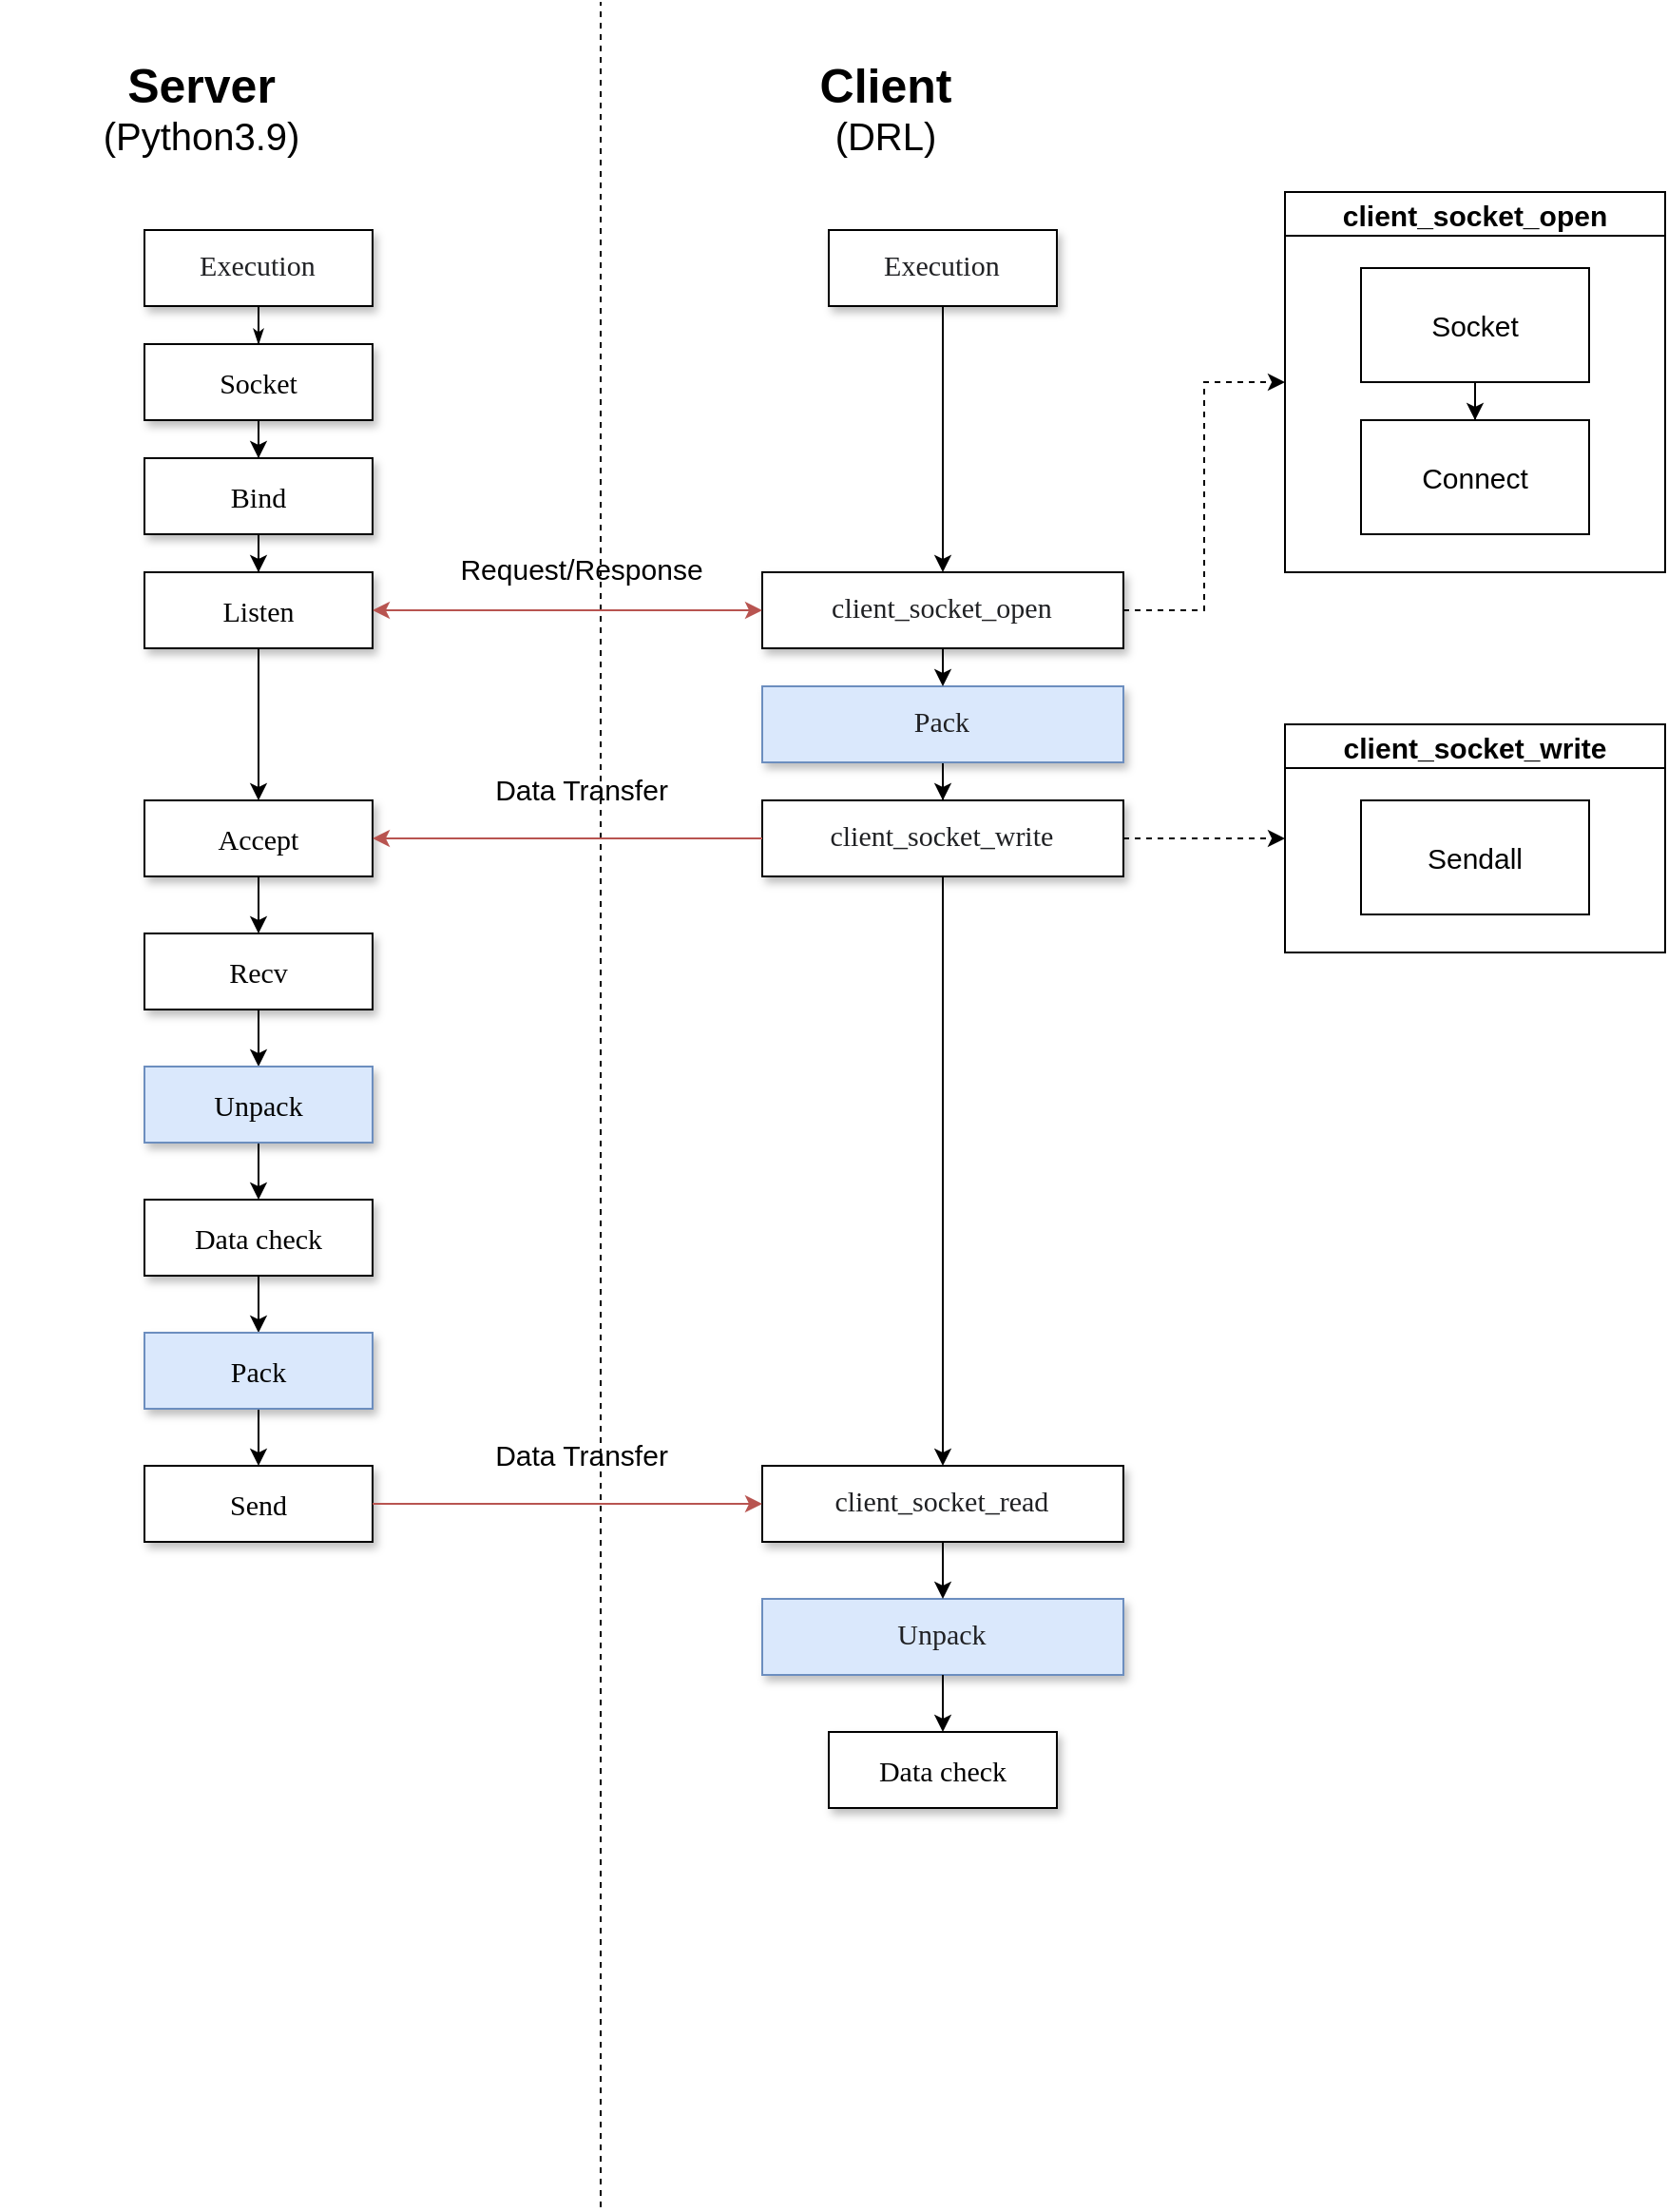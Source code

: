 <mxfile version="18.0.3" type="github">
  <diagram name="Page-1" id="edf60f1a-56cd-e834-aa8a-f176f3a09ee4">
    <mxGraphModel dx="1245" dy="873" grid="1" gridSize="10" guides="1" tooltips="1" connect="1" arrows="1" fold="1" page="1" pageScale="1" pageWidth="1400" pageHeight="850" background="none" math="0" shadow="0">
      <root>
        <mxCell id="0" />
        <mxCell id="1" parent="0" />
        <mxCell id="60e70716793133e9-32" style="edgeStyle=orthogonalEdgeStyle;rounded=0;html=1;labelBackgroundColor=none;startSize=5;endArrow=classicThin;endFill=1;endSize=5;jettySize=auto;orthogonalLoop=1;strokeWidth=1;fontFamily=Verdana;fontSize=8;entryX=0.5;entryY=0;entryDx=0;entryDy=0;" parent="1" source="60e70716793133e9-4" target="DIcpOQR12IwtldSSSIbG-7" edge="1">
          <mxGeometry relative="1" as="geometry" />
        </mxCell>
        <mxCell id="60e70716793133e9-4" value="&lt;pre style=&quot;line-height: 36px; border: none; padding: 2px 0.14em 2px 0px; position: relative; margin-top: -2px; margin-bottom: -2px; resize: none; font-family: inherit; overflow: hidden; width: 270px; overflow-wrap: break-word; color: rgb(32, 33, 36);&quot; id=&quot;tw-target-text&quot; data-placeholder=&quot;번역&quot; class=&quot;tw-data-text tw-text-large tw-ta&quot;&gt;&lt;span style=&quot;&quot; lang=&quot;en&quot; class=&quot;Y2IQFc&quot;&gt;&lt;font style=&quot;font-size: 15px;&quot;&gt;Execution&lt;/font&gt;&lt;/span&gt;&lt;/pre&gt;" style="rounded=0;whiteSpace=wrap;html=1;shadow=1;labelBackgroundColor=none;strokeWidth=1;fontFamily=Verdana;fontSize=8;align=center;" parent="1" vertex="1">
          <mxGeometry x="160" y="120" width="120" height="40" as="geometry" />
        </mxCell>
        <mxCell id="DIcpOQR12IwtldSSSIbG-2" value="" style="endArrow=none;dashed=1;html=1;rounded=0;startArrow=none;" edge="1" parent="1">
          <mxGeometry width="50" height="50" relative="1" as="geometry">
            <mxPoint x="400" y="1160" as="sourcePoint" />
            <mxPoint x="400" as="targetPoint" />
          </mxGeometry>
        </mxCell>
        <mxCell id="DIcpOQR12IwtldSSSIbG-4" value="&lt;b&gt;&lt;font style=&quot;font-size: 25px;&quot;&gt;Server&lt;/font&gt;&lt;/b&gt;&lt;br&gt;(Python3.9)" style="text;html=1;strokeColor=none;fillColor=none;align=center;verticalAlign=middle;whiteSpace=wrap;rounded=0;perimeterSpacing=0;fontSize=20;" vertex="1" parent="1">
          <mxGeometry x="160" y="40" width="60" height="30" as="geometry" />
        </mxCell>
        <mxCell id="DIcpOQR12IwtldSSSIbG-5" value="&lt;b&gt;&lt;font style=&quot;font-size: 25px;&quot;&gt;Client&lt;/font&gt;&lt;/b&gt;&lt;br&gt;(DRL)" style="text;html=1;strokeColor=none;fillColor=none;align=center;verticalAlign=middle;whiteSpace=wrap;rounded=0;perimeterSpacing=0;fontSize=20;" vertex="1" parent="1">
          <mxGeometry x="520" y="40" width="60" height="30" as="geometry" />
        </mxCell>
        <mxCell id="DIcpOQR12IwtldSSSIbG-16" value="" style="edgeStyle=orthogonalEdgeStyle;rounded=0;orthogonalLoop=1;jettySize=auto;html=1;fontSize=15;endArrow=classic;endFill=1;" edge="1" parent="1" source="DIcpOQR12IwtldSSSIbG-6" target="DIcpOQR12IwtldSSSIbG-15">
          <mxGeometry relative="1" as="geometry" />
        </mxCell>
        <mxCell id="DIcpOQR12IwtldSSSIbG-6" value="&lt;pre style=&quot;line-height: 36px; border: none; padding: 2px 0.14em 2px 0px; position: relative; margin-top: -2px; margin-bottom: -2px; resize: none; font-family: inherit; overflow: hidden; width: 270px; overflow-wrap: break-word; color: rgb(32, 33, 36);&quot; id=&quot;tw-target-text&quot; data-placeholder=&quot;번역&quot; class=&quot;tw-data-text tw-text-large tw-ta&quot;&gt;&lt;span style=&quot;&quot; lang=&quot;en&quot; class=&quot;Y2IQFc&quot;&gt;&lt;font style=&quot;font-size: 15px;&quot;&gt;Execution&lt;/font&gt;&lt;/span&gt;&lt;/pre&gt;" style="rounded=0;whiteSpace=wrap;html=1;shadow=1;labelBackgroundColor=none;strokeWidth=1;fontFamily=Verdana;fontSize=8;align=center;" vertex="1" parent="1">
          <mxGeometry x="520" y="120" width="120" height="40" as="geometry" />
        </mxCell>
        <mxCell id="DIcpOQR12IwtldSSSIbG-9" value="" style="edgeStyle=orthogonalEdgeStyle;rounded=0;orthogonalLoop=1;jettySize=auto;html=1;fontSize=15;" edge="1" parent="1" source="DIcpOQR12IwtldSSSIbG-7" target="DIcpOQR12IwtldSSSIbG-8">
          <mxGeometry relative="1" as="geometry" />
        </mxCell>
        <mxCell id="DIcpOQR12IwtldSSSIbG-7" value="&lt;font style=&quot;font-size: 15px;&quot;&gt;Socket&lt;/font&gt;" style="whiteSpace=wrap;html=1;rounded=0;shadow=1;labelBackgroundColor=none;strokeWidth=1;fontFamily=Verdana;fontSize=8;align=center;" vertex="1" parent="1">
          <mxGeometry x="160" y="180" width="120" height="40" as="geometry" />
        </mxCell>
        <mxCell id="DIcpOQR12IwtldSSSIbG-12" value="" style="edgeStyle=orthogonalEdgeStyle;rounded=0;orthogonalLoop=1;jettySize=auto;html=1;fontSize=15;" edge="1" parent="1" source="DIcpOQR12IwtldSSSIbG-8" target="DIcpOQR12IwtldSSSIbG-11">
          <mxGeometry relative="1" as="geometry" />
        </mxCell>
        <mxCell id="DIcpOQR12IwtldSSSIbG-8" value="&lt;font style=&quot;font-size: 15px;&quot;&gt;Bind&lt;/font&gt;" style="whiteSpace=wrap;html=1;fontSize=8;fontFamily=Verdana;rounded=0;shadow=1;labelBackgroundColor=none;strokeWidth=1;" vertex="1" parent="1">
          <mxGeometry x="160" y="240" width="120" height="40" as="geometry" />
        </mxCell>
        <mxCell id="DIcpOQR12IwtldSSSIbG-14" value="" style="edgeStyle=orthogonalEdgeStyle;rounded=0;orthogonalLoop=1;jettySize=auto;html=1;fontSize=15;" edge="1" parent="1" source="DIcpOQR12IwtldSSSIbG-11" target="DIcpOQR12IwtldSSSIbG-13">
          <mxGeometry relative="1" as="geometry" />
        </mxCell>
        <mxCell id="DIcpOQR12IwtldSSSIbG-11" value="&lt;span style=&quot;font-size: 15px;&quot;&gt;Listen&lt;/span&gt;" style="whiteSpace=wrap;html=1;fontSize=8;fontFamily=Verdana;rounded=0;shadow=1;labelBackgroundColor=none;strokeWidth=1;" vertex="1" parent="1">
          <mxGeometry x="160" y="300" width="120" height="40" as="geometry" />
        </mxCell>
        <mxCell id="DIcpOQR12IwtldSSSIbG-51" value="" style="edgeStyle=orthogonalEdgeStyle;rounded=0;orthogonalLoop=1;jettySize=auto;html=1;fontSize=15;endArrow=classic;endFill=1;" edge="1" parent="1" source="DIcpOQR12IwtldSSSIbG-13" target="DIcpOQR12IwtldSSSIbG-50">
          <mxGeometry relative="1" as="geometry" />
        </mxCell>
        <mxCell id="DIcpOQR12IwtldSSSIbG-13" value="&lt;span style=&quot;font-size: 15px;&quot;&gt;Accept&lt;/span&gt;" style="whiteSpace=wrap;html=1;fontSize=8;fontFamily=Verdana;rounded=0;shadow=1;labelBackgroundColor=none;strokeWidth=1;" vertex="1" parent="1">
          <mxGeometry x="160" y="420" width="120" height="40" as="geometry" />
        </mxCell>
        <mxCell id="DIcpOQR12IwtldSSSIbG-20" value="" style="edgeStyle=orthogonalEdgeStyle;rounded=0;orthogonalLoop=1;jettySize=auto;html=1;fontSize=15;dashed=1;entryX=0;entryY=0.5;entryDx=0;entryDy=0;" edge="1" parent="1" source="DIcpOQR12IwtldSSSIbG-15" target="DIcpOQR12IwtldSSSIbG-23">
          <mxGeometry relative="1" as="geometry">
            <mxPoint x="790" y="200" as="targetPoint" />
          </mxGeometry>
        </mxCell>
        <mxCell id="DIcpOQR12IwtldSSSIbG-15" value="&lt;pre style=&quot;line-height: 36px; border: none; padding: 2px 0.14em 2px 0px; position: relative; margin-top: -2px; margin-bottom: -2px; resize: none; font-family: inherit; overflow: hidden; width: 270px; overflow-wrap: break-word; color: rgb(32, 33, 36);&quot; id=&quot;tw-target-text&quot; data-placeholder=&quot;번역&quot; class=&quot;tw-data-text tw-text-large tw-ta&quot;&gt;&lt;span style=&quot;&quot; lang=&quot;en&quot; class=&quot;Y2IQFc&quot;&gt;&lt;font style=&quot;font-size: 15px;&quot;&gt;client_socket_open&lt;/font&gt;&lt;/span&gt;&lt;/pre&gt;" style="rounded=0;whiteSpace=wrap;html=1;shadow=1;labelBackgroundColor=none;strokeWidth=1;fontFamily=Verdana;fontSize=8;align=center;" vertex="1" parent="1">
          <mxGeometry x="485" y="300" width="190" height="40" as="geometry" />
        </mxCell>
        <mxCell id="DIcpOQR12IwtldSSSIbG-38" value="" style="edgeStyle=orthogonalEdgeStyle;rounded=0;orthogonalLoop=1;jettySize=auto;html=1;fontSize=15;endArrow=classic;endFill=1;" edge="1" parent="1" source="DIcpOQR12IwtldSSSIbG-17" target="DIcpOQR12IwtldSSSIbG-37">
          <mxGeometry relative="1" as="geometry" />
        </mxCell>
        <mxCell id="DIcpOQR12IwtldSSSIbG-17" value="&lt;pre style=&quot;line-height: 36px; border: none; padding: 2px 0.14em 2px 0px; position: relative; margin-top: -2px; margin-bottom: -2px; resize: none; font-family: inherit; overflow: hidden; width: 270px; overflow-wrap: break-word; color: rgb(32, 33, 36);&quot; id=&quot;tw-target-text&quot; data-placeholder=&quot;번역&quot; class=&quot;tw-data-text tw-text-large tw-ta&quot;&gt;&lt;span style=&quot;font-size: 15px;&quot;&gt;Pack&lt;/span&gt;&lt;/pre&gt;" style="rounded=0;whiteSpace=wrap;html=1;shadow=1;labelBackgroundColor=none;strokeWidth=1;fontFamily=Verdana;fontSize=8;align=center;fillColor=#dae8fc;strokeColor=#6c8ebf;" vertex="1" parent="1">
          <mxGeometry x="485" y="360" width="190" height="40" as="geometry" />
        </mxCell>
        <mxCell id="DIcpOQR12IwtldSSSIbG-23" value="client_socket_open" style="swimlane;fontSize=15;strokeColor=default;fillColor=none;" vertex="1" parent="1">
          <mxGeometry x="760" y="100" width="200" height="200" as="geometry" />
        </mxCell>
        <mxCell id="DIcpOQR12IwtldSSSIbG-27" value="" style="edgeStyle=orthogonalEdgeStyle;rounded=0;orthogonalLoop=1;jettySize=auto;html=1;fontSize=15;" edge="1" parent="DIcpOQR12IwtldSSSIbG-23" source="DIcpOQR12IwtldSSSIbG-25" target="DIcpOQR12IwtldSSSIbG-26">
          <mxGeometry relative="1" as="geometry" />
        </mxCell>
        <mxCell id="DIcpOQR12IwtldSSSIbG-25" value="Socket" style="whiteSpace=wrap;html=1;fontSize=15;strokeColor=default;fillColor=none;" vertex="1" parent="DIcpOQR12IwtldSSSIbG-23">
          <mxGeometry x="40" y="40" width="120" height="60" as="geometry" />
        </mxCell>
        <mxCell id="DIcpOQR12IwtldSSSIbG-26" value="Connect" style="whiteSpace=wrap;html=1;fontSize=15;strokeColor=default;fillColor=none;" vertex="1" parent="DIcpOQR12IwtldSSSIbG-23">
          <mxGeometry x="40" y="120" width="120" height="60" as="geometry" />
        </mxCell>
        <mxCell id="DIcpOQR12IwtldSSSIbG-28" value="" style="endArrow=classic;startArrow=classic;html=1;rounded=0;fontSize=15;exitX=1;exitY=0.5;exitDx=0;exitDy=0;fillColor=#f8cecc;strokeColor=#b85450;" edge="1" parent="1" source="DIcpOQR12IwtldSSSIbG-11" target="DIcpOQR12IwtldSSSIbG-15">
          <mxGeometry width="50" height="50" relative="1" as="geometry">
            <mxPoint x="440" y="400" as="sourcePoint" />
            <mxPoint x="490" y="350" as="targetPoint" />
          </mxGeometry>
        </mxCell>
        <mxCell id="DIcpOQR12IwtldSSSIbG-29" value="&lt;font style=&quot;font-size: 15px; line-height: 1;&quot;&gt;Request/Response&lt;/font&gt;" style="text;html=1;align=center;verticalAlign=middle;whiteSpace=wrap;rounded=0;fontSize=25;" vertex="1" parent="1">
          <mxGeometry x="360" y="279" width="60" height="30" as="geometry" />
        </mxCell>
        <mxCell id="DIcpOQR12IwtldSSSIbG-70" value="" style="edgeStyle=orthogonalEdgeStyle;rounded=0;orthogonalLoop=1;jettySize=auto;html=1;fontSize=15;endArrow=classic;endFill=1;" edge="1" parent="1" source="DIcpOQR12IwtldSSSIbG-37" target="DIcpOQR12IwtldSSSIbG-69">
          <mxGeometry relative="1" as="geometry" />
        </mxCell>
        <mxCell id="DIcpOQR12IwtldSSSIbG-37" value="&lt;pre style=&quot;line-height: 36px; border: none; padding: 2px 0.14em 2px 0px; position: relative; margin-top: -2px; margin-bottom: -2px; resize: none; font-family: inherit; overflow: hidden; width: 270px; overflow-wrap: break-word; color: rgb(32, 33, 36);&quot; id=&quot;tw-target-text&quot; data-placeholder=&quot;번역&quot; class=&quot;tw-data-text tw-text-large tw-ta&quot;&gt;&lt;span style=&quot;font-size: 15px;&quot;&gt;client_socket_write&lt;/span&gt;&lt;/pre&gt;" style="rounded=0;whiteSpace=wrap;html=1;shadow=1;labelBackgroundColor=none;strokeWidth=1;fontFamily=Verdana;fontSize=8;align=center;" vertex="1" parent="1">
          <mxGeometry x="485" y="420" width="190" height="40" as="geometry" />
        </mxCell>
        <mxCell id="DIcpOQR12IwtldSSSIbG-39" value="" style="edgeStyle=orthogonalEdgeStyle;rounded=0;orthogonalLoop=1;jettySize=auto;html=1;fontSize=15;dashed=1;entryX=0;entryY=0.5;entryDx=0;entryDy=0;exitX=1;exitY=0.5;exitDx=0;exitDy=0;" edge="1" parent="1" target="DIcpOQR12IwtldSSSIbG-40" source="DIcpOQR12IwtldSSSIbG-37">
          <mxGeometry relative="1" as="geometry">
            <mxPoint x="675" y="645.059" as="sourcePoint" />
            <mxPoint x="790" y="525" as="targetPoint" />
          </mxGeometry>
        </mxCell>
        <mxCell id="DIcpOQR12IwtldSSSIbG-40" value="client_socket_write" style="swimlane;fontSize=15;strokeColor=default;fillColor=none;" vertex="1" parent="1">
          <mxGeometry x="760" y="380" width="200" height="120" as="geometry" />
        </mxCell>
        <mxCell id="DIcpOQR12IwtldSSSIbG-42" value="Sendall" style="whiteSpace=wrap;html=1;fontSize=15;strokeColor=default;fillColor=none;" vertex="1" parent="DIcpOQR12IwtldSSSIbG-40">
          <mxGeometry x="40" y="40" width="120" height="60" as="geometry" />
        </mxCell>
        <mxCell id="DIcpOQR12IwtldSSSIbG-44" value="&lt;pre style=&quot;line-height: 36px; border: none; padding: 2px 0.14em 2px 0px; position: relative; margin-top: -2px; margin-bottom: -2px; resize: none; font-family: inherit; overflow: hidden; width: 270px; overflow-wrap: break-word; color: rgb(32, 33, 36);&quot; id=&quot;tw-target-text&quot; data-placeholder=&quot;번역&quot; class=&quot;tw-data-text tw-text-large tw-ta&quot;&gt;&lt;span style=&quot;font-size: 15px;&quot;&gt;Unpack&lt;/span&gt;&lt;/pre&gt;" style="rounded=0;whiteSpace=wrap;html=1;shadow=1;labelBackgroundColor=none;strokeWidth=1;fontFamily=Verdana;fontSize=8;align=center;fillColor=#dae8fc;strokeColor=#6c8ebf;" vertex="1" parent="1">
          <mxGeometry x="485" y="840" width="190" height="40" as="geometry" />
        </mxCell>
        <mxCell id="DIcpOQR12IwtldSSSIbG-48" style="edgeStyle=orthogonalEdgeStyle;rounded=0;orthogonalLoop=1;jettySize=auto;html=1;exitX=0.5;exitY=1;exitDx=0;exitDy=0;entryX=0.5;entryY=0;entryDx=0;entryDy=0;fontSize=15;endArrow=classic;endFill=1;" edge="1" parent="1" source="DIcpOQR12IwtldSSSIbG-15" target="DIcpOQR12IwtldSSSIbG-17">
          <mxGeometry relative="1" as="geometry">
            <mxPoint x="580" y="400" as="sourcePoint" />
          </mxGeometry>
        </mxCell>
        <mxCell id="DIcpOQR12IwtldSSSIbG-53" value="" style="edgeStyle=orthogonalEdgeStyle;rounded=0;orthogonalLoop=1;jettySize=auto;html=1;fontSize=15;endArrow=classic;endFill=1;" edge="1" parent="1" source="DIcpOQR12IwtldSSSIbG-50" target="DIcpOQR12IwtldSSSIbG-52">
          <mxGeometry relative="1" as="geometry" />
        </mxCell>
        <mxCell id="DIcpOQR12IwtldSSSIbG-50" value="&lt;span style=&quot;font-size: 15px;&quot;&gt;Recv&lt;/span&gt;" style="whiteSpace=wrap;html=1;fontSize=8;fontFamily=Verdana;rounded=0;shadow=1;labelBackgroundColor=none;strokeWidth=1;" vertex="1" parent="1">
          <mxGeometry x="160" y="490" width="120" height="40" as="geometry" />
        </mxCell>
        <mxCell id="DIcpOQR12IwtldSSSIbG-64" value="" style="edgeStyle=orthogonalEdgeStyle;rounded=0;orthogonalLoop=1;jettySize=auto;html=1;fontSize=15;endArrow=classic;endFill=1;" edge="1" parent="1" source="DIcpOQR12IwtldSSSIbG-52" target="DIcpOQR12IwtldSSSIbG-63">
          <mxGeometry relative="1" as="geometry" />
        </mxCell>
        <mxCell id="DIcpOQR12IwtldSSSIbG-52" value="&lt;span style=&quot;font-size: 15px;&quot;&gt;Unpack&lt;/span&gt;" style="whiteSpace=wrap;html=1;fontSize=8;fontFamily=Verdana;rounded=0;shadow=1;labelBackgroundColor=none;strokeWidth=1;fillColor=#dae8fc;strokeColor=#6c8ebf;" vertex="1" parent="1">
          <mxGeometry x="160" y="560" width="120" height="40" as="geometry" />
        </mxCell>
        <mxCell id="DIcpOQR12IwtldSSSIbG-55" value="" style="endArrow=none;startArrow=classic;html=1;rounded=0;fontSize=15;exitX=1;exitY=0.5;exitDx=0;exitDy=0;fillColor=#f8cecc;strokeColor=#b85450;entryX=0;entryY=0.5;entryDx=0;entryDy=0;endFill=0;" edge="1" parent="1" source="DIcpOQR12IwtldSSSIbG-13" target="DIcpOQR12IwtldSSSIbG-37">
          <mxGeometry width="50" height="50" relative="1" as="geometry">
            <mxPoint x="260" y="398.82" as="sourcePoint" />
            <mxPoint x="465" y="398.82" as="targetPoint" />
          </mxGeometry>
        </mxCell>
        <mxCell id="DIcpOQR12IwtldSSSIbG-60" value="Data Transfer" style="text;html=1;strokeColor=none;fillColor=none;align=center;verticalAlign=middle;whiteSpace=wrap;rounded=0;fontSize=15;" vertex="1" parent="1">
          <mxGeometry x="340" y="399" width="100" height="30" as="geometry" />
        </mxCell>
        <mxCell id="DIcpOQR12IwtldSSSIbG-66" value="" style="edgeStyle=orthogonalEdgeStyle;rounded=0;orthogonalLoop=1;jettySize=auto;html=1;fontSize=15;endArrow=classic;endFill=1;" edge="1" parent="1" source="DIcpOQR12IwtldSSSIbG-63" target="DIcpOQR12IwtldSSSIbG-65">
          <mxGeometry relative="1" as="geometry" />
        </mxCell>
        <mxCell id="DIcpOQR12IwtldSSSIbG-63" value="&lt;span style=&quot;font-size: 15px;&quot;&gt;Data check&lt;/span&gt;" style="whiteSpace=wrap;html=1;fontSize=8;fontFamily=Verdana;rounded=0;shadow=1;labelBackgroundColor=none;strokeWidth=1;" vertex="1" parent="1">
          <mxGeometry x="160" y="630" width="120" height="40" as="geometry" />
        </mxCell>
        <mxCell id="DIcpOQR12IwtldSSSIbG-68" value="" style="edgeStyle=orthogonalEdgeStyle;rounded=0;orthogonalLoop=1;jettySize=auto;html=1;fontSize=15;endArrow=classic;endFill=1;" edge="1" parent="1" source="DIcpOQR12IwtldSSSIbG-65" target="DIcpOQR12IwtldSSSIbG-67">
          <mxGeometry relative="1" as="geometry" />
        </mxCell>
        <mxCell id="DIcpOQR12IwtldSSSIbG-65" value="&lt;span style=&quot;font-size: 15px;&quot;&gt;Pack&lt;/span&gt;" style="whiteSpace=wrap;html=1;fontSize=8;fontFamily=Verdana;rounded=0;shadow=1;labelBackgroundColor=none;strokeWidth=1;fillColor=#dae8fc;strokeColor=#6c8ebf;" vertex="1" parent="1">
          <mxGeometry x="160" y="700" width="120" height="40" as="geometry" />
        </mxCell>
        <mxCell id="DIcpOQR12IwtldSSSIbG-67" value="&lt;span style=&quot;font-size: 15px;&quot;&gt;Send&lt;/span&gt;" style="whiteSpace=wrap;html=1;fontSize=8;fontFamily=Verdana;rounded=0;shadow=1;labelBackgroundColor=none;strokeWidth=1;" vertex="1" parent="1">
          <mxGeometry x="160" y="770" width="120" height="40" as="geometry" />
        </mxCell>
        <mxCell id="DIcpOQR12IwtldSSSIbG-69" value="&lt;pre style=&quot;line-height: 36px; border: none; padding: 2px 0.14em 2px 0px; position: relative; margin-top: -2px; margin-bottom: -2px; resize: none; font-family: inherit; overflow: hidden; width: 270px; overflow-wrap: break-word; color: rgb(32, 33, 36);&quot; id=&quot;tw-target-text&quot; data-placeholder=&quot;번역&quot; class=&quot;tw-data-text tw-text-large tw-ta&quot;&gt;&lt;span style=&quot;font-size: 15px;&quot;&gt;client_socket_read&lt;/span&gt;&lt;/pre&gt;" style="rounded=0;whiteSpace=wrap;html=1;shadow=1;labelBackgroundColor=none;strokeWidth=1;fontFamily=Verdana;fontSize=8;align=center;" vertex="1" parent="1">
          <mxGeometry x="485" y="770" width="190" height="40" as="geometry" />
        </mxCell>
        <mxCell id="DIcpOQR12IwtldSSSIbG-71" value="" style="edgeStyle=segmentEdgeStyle;endArrow=classic;html=1;rounded=0;fontSize=15;exitX=0.5;exitY=1;exitDx=0;exitDy=0;entryX=0.5;entryY=0;entryDx=0;entryDy=0;" edge="1" parent="1" source="DIcpOQR12IwtldSSSIbG-69" target="DIcpOQR12IwtldSSSIbG-44">
          <mxGeometry width="50" height="50" relative="1" as="geometry">
            <mxPoint x="540" y="650" as="sourcePoint" />
            <mxPoint x="590" y="600" as="targetPoint" />
          </mxGeometry>
        </mxCell>
        <mxCell id="DIcpOQR12IwtldSSSIbG-72" value="" style="endArrow=classic;html=1;rounded=0;fontSize=15;exitX=1;exitY=0.5;exitDx=0;exitDy=0;entryX=0;entryY=0.5;entryDx=0;entryDy=0;fillColor=#f8cecc;strokeColor=#b85450;" edge="1" parent="1" source="DIcpOQR12IwtldSSSIbG-67" target="DIcpOQR12IwtldSSSIbG-69">
          <mxGeometry width="50" height="50" relative="1" as="geometry">
            <mxPoint x="540" y="650" as="sourcePoint" />
            <mxPoint x="440" y="720" as="targetPoint" />
          </mxGeometry>
        </mxCell>
        <mxCell id="DIcpOQR12IwtldSSSIbG-73" value="Data Transfer" style="text;html=1;strokeColor=none;fillColor=none;align=center;verticalAlign=middle;whiteSpace=wrap;rounded=0;fontSize=15;" vertex="1" parent="1">
          <mxGeometry x="340" y="749" width="100" height="30" as="geometry" />
        </mxCell>
        <mxCell id="DIcpOQR12IwtldSSSIbG-75" value="&lt;span style=&quot;font-size: 15px;&quot;&gt;Data check&lt;/span&gt;" style="whiteSpace=wrap;html=1;fontSize=8;fontFamily=Verdana;rounded=0;shadow=1;labelBackgroundColor=none;strokeWidth=1;" vertex="1" parent="1">
          <mxGeometry x="520" y="910" width="120" height="40" as="geometry" />
        </mxCell>
        <mxCell id="DIcpOQR12IwtldSSSIbG-78" value="" style="endArrow=classic;html=1;rounded=0;fontSize=15;exitX=0.5;exitY=1;exitDx=0;exitDy=0;" edge="1" parent="1" source="DIcpOQR12IwtldSSSIbG-44" target="DIcpOQR12IwtldSSSIbG-75">
          <mxGeometry width="50" height="50" relative="1" as="geometry">
            <mxPoint x="500" y="770" as="sourcePoint" />
            <mxPoint x="550" y="720" as="targetPoint" />
          </mxGeometry>
        </mxCell>
      </root>
    </mxGraphModel>
  </diagram>
</mxfile>
